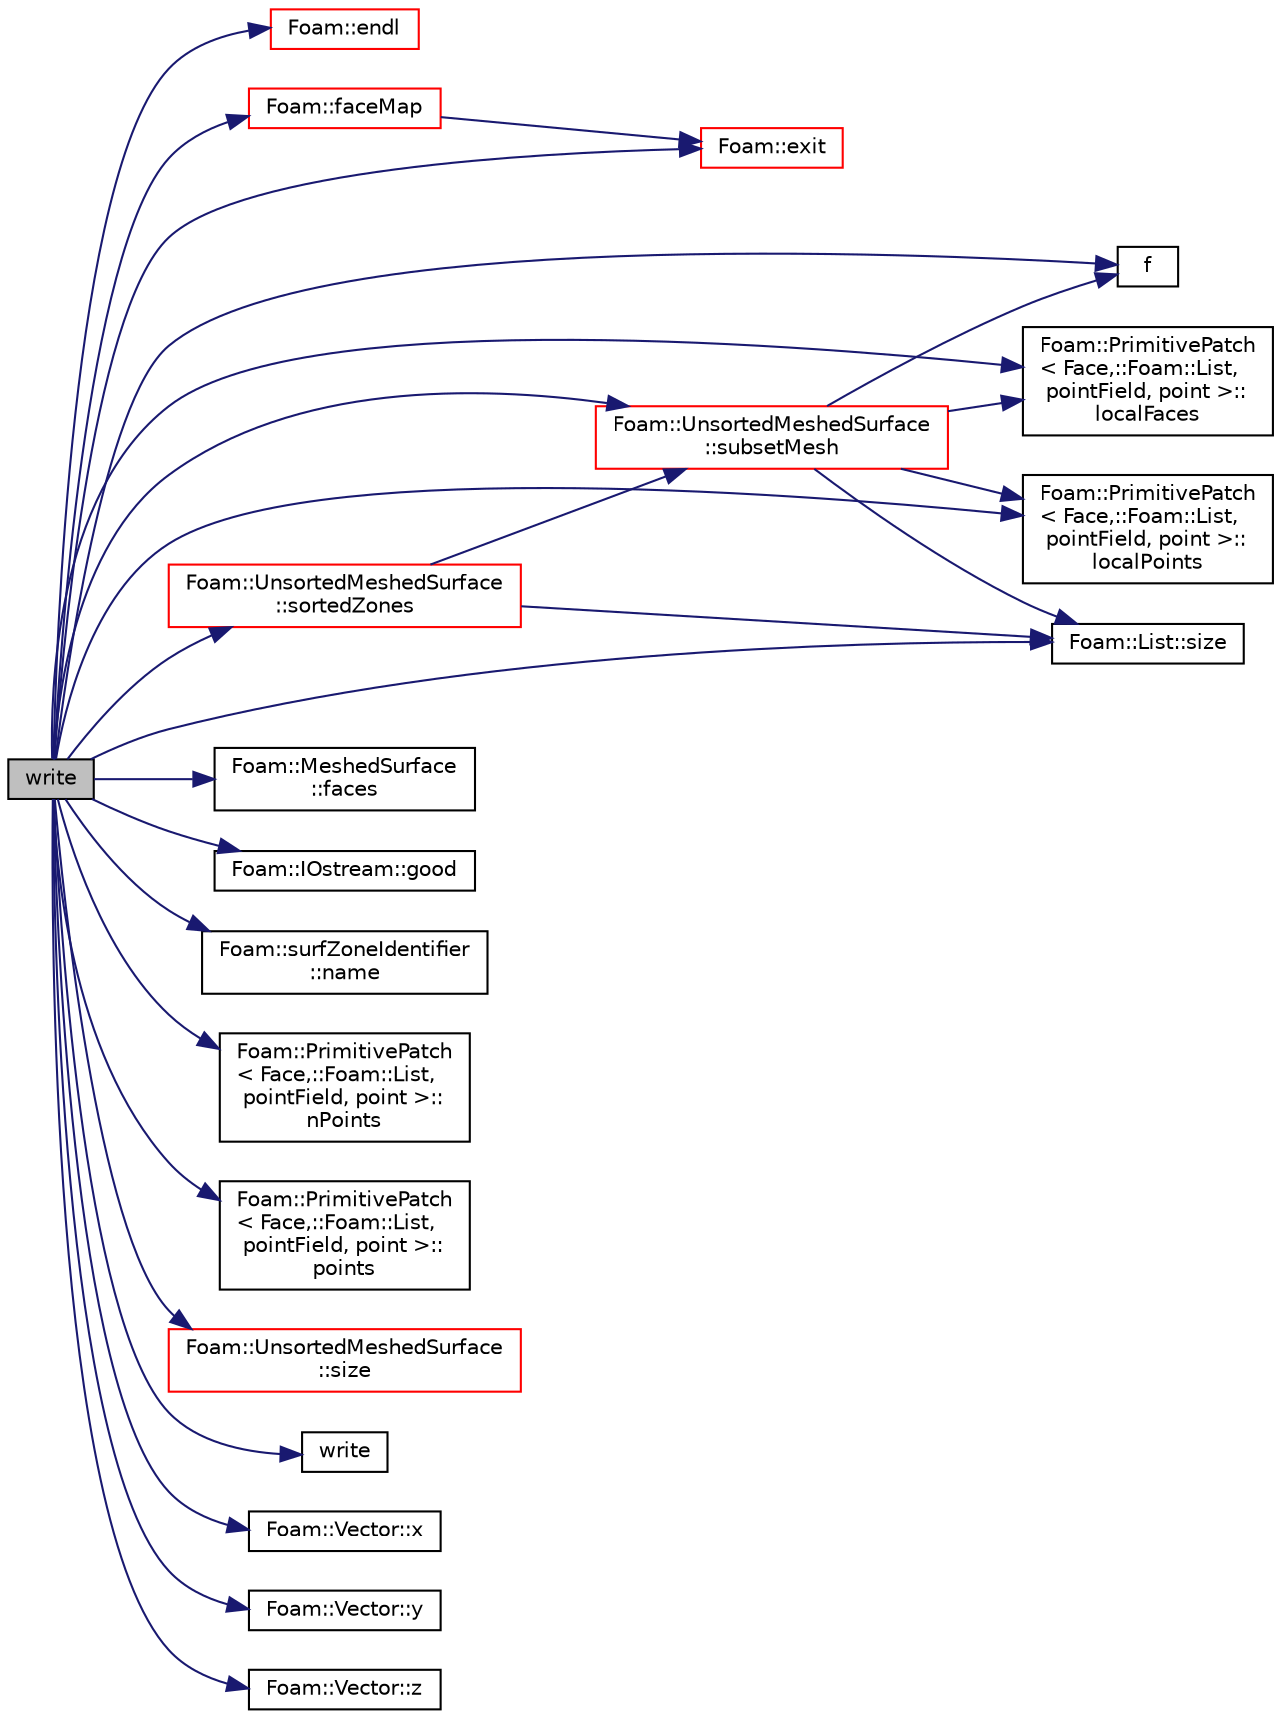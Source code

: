 digraph "write"
{
  bgcolor="transparent";
  edge [fontname="Helvetica",fontsize="10",labelfontname="Helvetica",labelfontsize="10"];
  node [fontname="Helvetica",fontsize="10",shape=record];
  rankdir="LR";
  Node1 [label="write",height=0.2,width=0.4,color="black", fillcolor="grey75", style="filled", fontcolor="black"];
  Node1 -> Node2 [color="midnightblue",fontsize="10",style="solid",fontname="Helvetica"];
  Node2 [label="Foam::endl",height=0.2,width=0.4,color="red",URL="$a10936.html#a2db8fe02a0d3909e9351bb4275b23ce4",tooltip="Add newline and flush stream. "];
  Node1 -> Node3 [color="midnightblue",fontsize="10",style="solid",fontname="Helvetica"];
  Node3 [label="Foam::exit",height=0.2,width=0.4,color="red",URL="$a10936.html#a06ca7250d8e89caf05243ec094843642"];
  Node1 -> Node4 [color="midnightblue",fontsize="10",style="solid",fontname="Helvetica"];
  Node4 [label="f",height=0.2,width=0.4,color="black",URL="$a04068.html#a888be93833ac7a23170555c69c690288"];
  Node1 -> Node5 [color="midnightblue",fontsize="10",style="solid",fontname="Helvetica"];
  Node5 [label="Foam::faceMap",height=0.2,width=0.4,color="red",URL="$a10936.html#aa77215843e964fac259ab06e68d0ee02"];
  Node5 -> Node3 [color="midnightblue",fontsize="10",style="solid",fontname="Helvetica"];
  Node1 -> Node6 [color="midnightblue",fontsize="10",style="solid",fontname="Helvetica"];
  Node6 [label="Foam::MeshedSurface\l::faces",height=0.2,width=0.4,color="black",URL="$a01504.html#a24383e354eec6ecd526b67a58e5aa971",tooltip="Return const access to the faces. "];
  Node1 -> Node7 [color="midnightblue",fontsize="10",style="solid",fontname="Helvetica"];
  Node7 [label="Foam::IOstream::good",height=0.2,width=0.4,color="black",URL="$a01209.html#ad2e41c8280b6cdf93d39e1135d2abdf7",tooltip="Return true if next operation might succeed. "];
  Node1 -> Node8 [color="midnightblue",fontsize="10",style="solid",fontname="Helvetica"];
  Node8 [label="Foam::PrimitivePatch\l\< Face,::Foam::List,\l pointField, point \>::\llocalFaces",height=0.2,width=0.4,color="black",URL="$a02023.html#af5aca3ce69275c80366bc8d5c0584da2",tooltip="Return patch faces addressing into local point list. "];
  Node1 -> Node9 [color="midnightblue",fontsize="10",style="solid",fontname="Helvetica"];
  Node9 [label="Foam::PrimitivePatch\l\< Face,::Foam::List,\l pointField, point \>::\llocalPoints",height=0.2,width=0.4,color="black",URL="$a02023.html#a180aa335ba66b3224df33de8eb29b3bf",tooltip="Return pointField of points in patch. "];
  Node1 -> Node10 [color="midnightblue",fontsize="10",style="solid",fontname="Helvetica"];
  Node10 [label="Foam::surfZoneIdentifier\l::name",height=0.2,width=0.4,color="black",URL="$a02600.html#a75b72488d2e82151b025744974919d5d",tooltip="Return name. "];
  Node1 -> Node11 [color="midnightblue",fontsize="10",style="solid",fontname="Helvetica"];
  Node11 [label="Foam::PrimitivePatch\l\< Face,::Foam::List,\l pointField, point \>::\lnPoints",height=0.2,width=0.4,color="black",URL="$a02023.html#a9927abeba2c8506177084d644b6e573a",tooltip="Return number of points supporting patch faces. "];
  Node1 -> Node12 [color="midnightblue",fontsize="10",style="solid",fontname="Helvetica"];
  Node12 [label="Foam::PrimitivePatch\l\< Face,::Foam::List,\l pointField, point \>::\lpoints",height=0.2,width=0.4,color="black",URL="$a02023.html#a1f42f31bcf706357682dcf097255b544",tooltip="Return reference to global points. "];
  Node1 -> Node13 [color="midnightblue",fontsize="10",style="solid",fontname="Helvetica"];
  Node13 [label="Foam::List::size",height=0.2,width=0.4,color="black",URL="$a01397.html#a8a5f6fa29bd4b500caf186f60245b384",tooltip="Override size to be inconsistent with allocated storage. "];
  Node1 -> Node14 [color="midnightblue",fontsize="10",style="solid",fontname="Helvetica"];
  Node14 [label="Foam::UnsortedMeshedSurface\l::size",height=0.2,width=0.4,color="red",URL="$a02875.html#a65cea301e2d6033c43932d12d91c792f",tooltip="The surface size is the number of faces. "];
  Node1 -> Node15 [color="midnightblue",fontsize="10",style="solid",fontname="Helvetica"];
  Node15 [label="Foam::UnsortedMeshedSurface\l::sortedZones",height=0.2,width=0.4,color="red",URL="$a02875.html#ac8dc2e2101632583877c186dc03de67d",tooltip="Sort faces according to zoneIds. "];
  Node15 -> Node13 [color="midnightblue",fontsize="10",style="solid",fontname="Helvetica"];
  Node15 -> Node16 [color="midnightblue",fontsize="10",style="solid",fontname="Helvetica"];
  Node16 [label="Foam::UnsortedMeshedSurface\l::subsetMesh",height=0.2,width=0.4,color="red",URL="$a02875.html#a04c51f2cb416472cc3f96c66d07b2bf7",tooltip="Return new surface. "];
  Node16 -> Node4 [color="midnightblue",fontsize="10",style="solid",fontname="Helvetica"];
  Node16 -> Node8 [color="midnightblue",fontsize="10",style="solid",fontname="Helvetica"];
  Node16 -> Node9 [color="midnightblue",fontsize="10",style="solid",fontname="Helvetica"];
  Node16 -> Node13 [color="midnightblue",fontsize="10",style="solid",fontname="Helvetica"];
  Node1 -> Node16 [color="midnightblue",fontsize="10",style="solid",fontname="Helvetica"];
  Node1 -> Node17 [color="midnightblue",fontsize="10",style="solid",fontname="Helvetica"];
  Node17 [label="write",height=0.2,width=0.4,color="black",URL="$a03058.html#a8f30b3c2179b03a7acf273e9dea43342"];
  Node1 -> Node18 [color="midnightblue",fontsize="10",style="solid",fontname="Helvetica"];
  Node18 [label="Foam::Vector::x",height=0.2,width=0.4,color="black",URL="$a02905.html#aeb7dc4a97968c543f58f9c7082e55757"];
  Node1 -> Node19 [color="midnightblue",fontsize="10",style="solid",fontname="Helvetica"];
  Node19 [label="Foam::Vector::y",height=0.2,width=0.4,color="black",URL="$a02905.html#a77c00b469d89c23bd35d2eb236140f70"];
  Node1 -> Node20 [color="midnightblue",fontsize="10",style="solid",fontname="Helvetica"];
  Node20 [label="Foam::Vector::z",height=0.2,width=0.4,color="black",URL="$a02905.html#ac72a74f7dde9500927f63515c3f0a2f3"];
}
